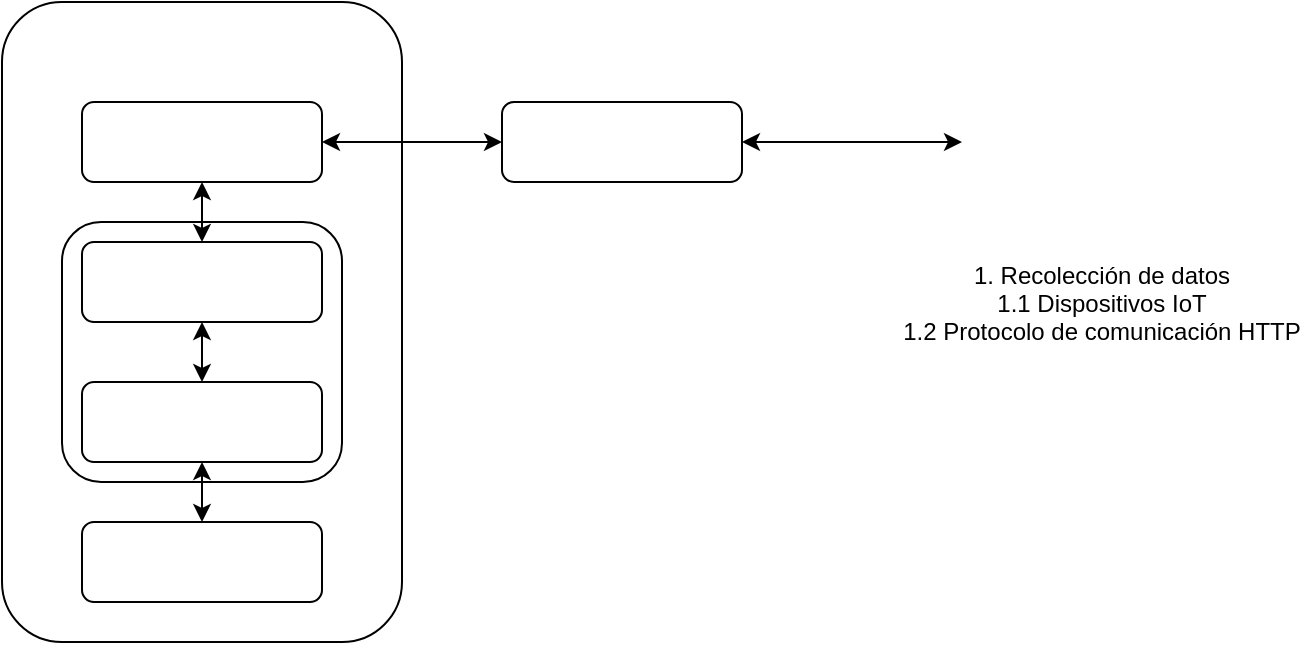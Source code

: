 <mxfile version="25.0.1">
  <diagram name="Page-1" id="FKac5WE30fIFghjc_WgK">
    <mxGraphModel dx="880" dy="558" grid="1" gridSize="10" guides="1" tooltips="1" connect="1" arrows="1" fold="1" page="1" pageScale="1" pageWidth="850" pageHeight="1100" math="0" shadow="0">
      <root>
        <mxCell id="0" />
        <mxCell id="1" parent="0" />
        <mxCell id="62Jn57mrGyI6FyLBudmx-4" value="" style="rounded=1;whiteSpace=wrap;html=1;" parent="1" vertex="1">
          <mxGeometry x="130" y="160" width="200" height="320" as="geometry" />
        </mxCell>
        <mxCell id="62Jn57mrGyI6FyLBudmx-6" value="" style="shape=image;verticalLabelPosition=bottom;labelBackgroundColor=default;verticalAlign=top;aspect=fixed;imageAspect=0;image=https://1000marcas.net/wp-content/uploads/2021/05/Docker-Logo-2-500x281.png;clipPath=inset(25.74% 0.67% 26.92% 0%);" parent="1" vertex="1">
          <mxGeometry x="240" y="170.0" width="80" height="21.477" as="geometry" />
        </mxCell>
        <mxCell id="62Jn57mrGyI6FyLBudmx-18" value="" style="group" parent="1" vertex="1" connectable="0">
          <mxGeometry x="170" y="210" width="120" height="40" as="geometry" />
        </mxCell>
        <mxCell id="62Jn57mrGyI6FyLBudmx-11" value="" style="rounded=1;whiteSpace=wrap;html=1;" parent="62Jn57mrGyI6FyLBudmx-18" vertex="1">
          <mxGeometry width="120" height="40" as="geometry" />
        </mxCell>
        <mxCell id="62Jn57mrGyI6FyLBudmx-12" value="" style="shape=image;verticalLabelPosition=bottom;labelBackgroundColor=default;verticalAlign=top;aspect=fixed;imageAspect=0;image=https://extassisnetwork.com/tutoriales/wp-content/uploads/Comandos-de-Nginx-que-usted-debe-saber.jpg;clipPath=inset(7.58% 1.67% 8.33% 1%);" parent="62Jn57mrGyI6FyLBudmx-18" vertex="1">
          <mxGeometry x="13" y="2.13" width="94" height="35.733" as="geometry" />
        </mxCell>
        <mxCell id="62Jn57mrGyI6FyLBudmx-21" value="" style="group" parent="1" vertex="1" connectable="0">
          <mxGeometry x="170" y="280" width="130" height="120" as="geometry" />
        </mxCell>
        <mxCell id="rPnjrxC-N22dYR6Ftgcd-1" value="" style="rounded=1;whiteSpace=wrap;html=1;" parent="62Jn57mrGyI6FyLBudmx-21" vertex="1">
          <mxGeometry x="-10" y="-10" width="140" height="130" as="geometry" />
        </mxCell>
        <mxCell id="62Jn57mrGyI6FyLBudmx-17" value="" style="rounded=1;whiteSpace=wrap;html=1;" parent="62Jn57mrGyI6FyLBudmx-21" vertex="1">
          <mxGeometry width="120" height="40" as="geometry" />
        </mxCell>
        <mxCell id="62Jn57mrGyI6FyLBudmx-20" value="" style="shape=image;verticalLabelPosition=bottom;labelBackgroundColor=default;verticalAlign=top;aspect=fixed;imageAspect=0;image=https://media2.dev.to/dynamic/image/width=800%2Cheight=%2Cfit=scale-down%2Cgravity=auto%2Cformat=auto/https%3A%2F%2Fcdn-images-1.medium.com%2Fmax%2F1024%2F1%2AU3OFfUPCKV7qMmLRRiiYDA.jpeg;clipPath=inset(24.04% 18.67% 31.73% 9.67%);" parent="62Jn57mrGyI6FyLBudmx-21" vertex="1">
          <mxGeometry x="13.26" y="10" width="93.48" height="20" as="geometry" />
        </mxCell>
        <mxCell id="62Jn57mrGyI6FyLBudmx-25" value="" style="group" parent="1" vertex="1" connectable="0">
          <mxGeometry x="170" y="350" width="120" height="40" as="geometry" />
        </mxCell>
        <mxCell id="62Jn57mrGyI6FyLBudmx-19" value="" style="rounded=1;whiteSpace=wrap;html=1;" parent="62Jn57mrGyI6FyLBudmx-25" vertex="1">
          <mxGeometry width="120" height="40" as="geometry" />
        </mxCell>
        <mxCell id="62Jn57mrGyI6FyLBudmx-15" value="" style="shape=image;verticalLabelPosition=bottom;labelBackgroundColor=default;verticalAlign=top;aspect=fixed;imageAspect=0;image=https://flask-es.readthedocs.io/_images/flask-horizontal.png;" parent="62Jn57mrGyI6FyLBudmx-25" vertex="1">
          <mxGeometry x="13.5" y="4.95" width="93" height="30.1" as="geometry" />
        </mxCell>
        <mxCell id="62Jn57mrGyI6FyLBudmx-26" value="" style="group" parent="1" vertex="1" connectable="0">
          <mxGeometry x="170" y="420" width="120" height="40" as="geometry" />
        </mxCell>
        <mxCell id="62Jn57mrGyI6FyLBudmx-22" value="" style="rounded=1;whiteSpace=wrap;html=1;" parent="62Jn57mrGyI6FyLBudmx-26" vertex="1">
          <mxGeometry width="120" height="40" as="geometry" />
        </mxCell>
        <mxCell id="62Jn57mrGyI6FyLBudmx-24" value="" style="shape=image;verticalLabelPosition=bottom;labelBackgroundColor=default;verticalAlign=top;aspect=fixed;imageAspect=0;image=https://sysadm.es/wp-content/uploads/2018/04/psql.png;clipPath=inset(12.32% 0.33% 13.77% 0%);" parent="62Jn57mrGyI6FyLBudmx-26" vertex="1">
          <mxGeometry x="11.96" y="3.61" width="96.07" height="32.773" as="geometry" />
        </mxCell>
        <mxCell id="62Jn57mrGyI6FyLBudmx-28" style="edgeStyle=orthogonalEdgeStyle;rounded=0;orthogonalLoop=1;jettySize=auto;html=1;exitX=0.5;exitY=1;exitDx=0;exitDy=0;entryX=0.5;entryY=0;entryDx=0;entryDy=0;startArrow=classic;startFill=1;" parent="1" source="62Jn57mrGyI6FyLBudmx-19" target="62Jn57mrGyI6FyLBudmx-22" edge="1">
          <mxGeometry relative="1" as="geometry" />
        </mxCell>
        <mxCell id="62Jn57mrGyI6FyLBudmx-32" style="edgeStyle=orthogonalEdgeStyle;rounded=0;orthogonalLoop=1;jettySize=auto;html=1;exitX=0.5;exitY=1;exitDx=0;exitDy=0;entryX=0.5;entryY=0;entryDx=0;entryDy=0;startArrow=classic;startFill=1;" parent="1" source="62Jn57mrGyI6FyLBudmx-11" target="62Jn57mrGyI6FyLBudmx-17" edge="1">
          <mxGeometry relative="1" as="geometry" />
        </mxCell>
        <mxCell id="62Jn57mrGyI6FyLBudmx-33" style="edgeStyle=orthogonalEdgeStyle;rounded=0;orthogonalLoop=1;jettySize=auto;html=1;entryX=0.5;entryY=0;entryDx=0;entryDy=0;startArrow=classic;startFill=1;" parent="1" source="62Jn57mrGyI6FyLBudmx-17" target="62Jn57mrGyI6FyLBudmx-19" edge="1">
          <mxGeometry relative="1" as="geometry" />
        </mxCell>
        <mxCell id="62Jn57mrGyI6FyLBudmx-36" value="" style="group" parent="1" vertex="1" connectable="0">
          <mxGeometry x="380" y="210" width="120" height="40" as="geometry" />
        </mxCell>
        <mxCell id="62Jn57mrGyI6FyLBudmx-34" value="" style="rounded=1;whiteSpace=wrap;html=1;" parent="62Jn57mrGyI6FyLBudmx-36" vertex="1">
          <mxGeometry width="120" height="40" as="geometry" />
        </mxCell>
        <mxCell id="62Jn57mrGyI6FyLBudmx-35" value="" style="shape=image;verticalLabelPosition=bottom;labelBackgroundColor=default;verticalAlign=top;aspect=fixed;imageAspect=0;image=https://miro.medium.com/v2/resize:fit:834/0*nVP5nQ-SCXEuTA8n.png;" parent="62Jn57mrGyI6FyLBudmx-36" vertex="1">
          <mxGeometry x="16.68" width="86.65" height="40" as="geometry" />
        </mxCell>
        <mxCell id="62Jn57mrGyI6FyLBudmx-39" style="edgeStyle=orthogonalEdgeStyle;rounded=0;orthogonalLoop=1;jettySize=auto;html=1;entryX=1;entryY=0.5;entryDx=0;entryDy=0;startArrow=classic;startFill=1;" parent="1" source="62Jn57mrGyI6FyLBudmx-34" target="62Jn57mrGyI6FyLBudmx-11" edge="1">
          <mxGeometry relative="1" as="geometry" />
        </mxCell>
        <mxCell id="62Jn57mrGyI6FyLBudmx-40" value="1. Recolección de datos&#xa;1.1 Dispositivos IoT&#xa;1.2 Protocolo de comunicación HTTP" style="shape=image;verticalLabelPosition=bottom;labelBackgroundColor=default;verticalAlign=top;aspect=fixed;imageAspect=0;image=https://novatronicec.com/wp-content/uploads/2021/06/esp32-wroom-wifi-bluetooth.jpg;clipPath=inset(5.81% 10.67% 7.21% 7%);" parent="1" vertex="1">
          <mxGeometry x="610" y="177" width="140" height="105.992" as="geometry" />
        </mxCell>
        <mxCell id="62Jn57mrGyI6FyLBudmx-41" style="edgeStyle=orthogonalEdgeStyle;rounded=0;orthogonalLoop=1;jettySize=auto;html=1;exitX=1;exitY=0.5;exitDx=0;exitDy=0;startArrow=classic;startFill=1;" parent="1" source="62Jn57mrGyI6FyLBudmx-34" target="62Jn57mrGyI6FyLBudmx-40" edge="1">
          <mxGeometry relative="1" as="geometry" />
        </mxCell>
      </root>
    </mxGraphModel>
  </diagram>
</mxfile>
